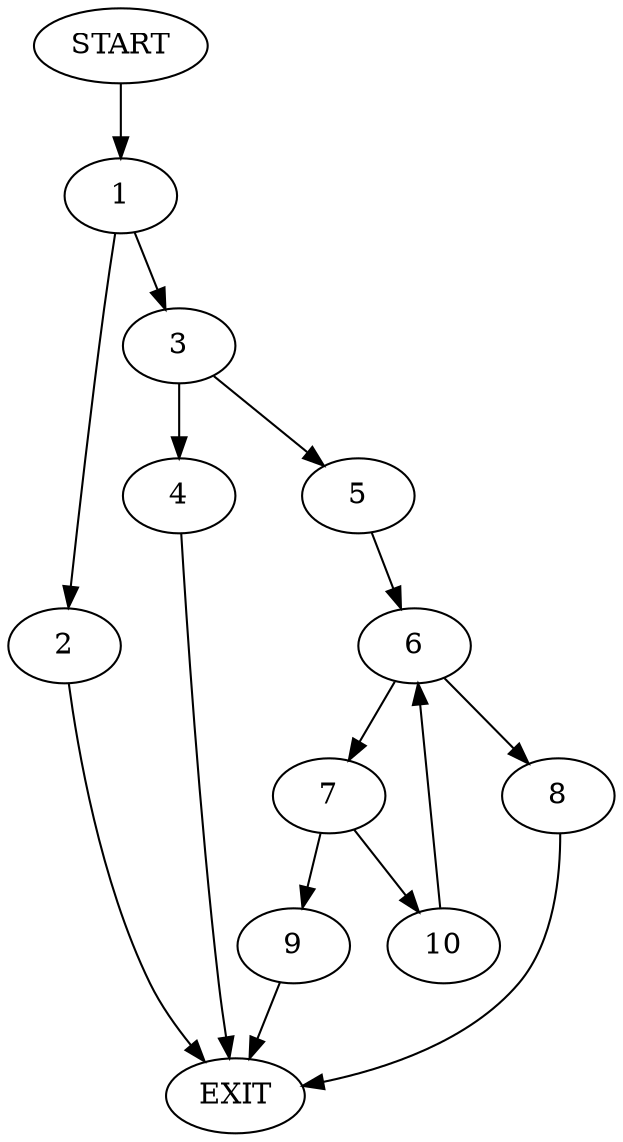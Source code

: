 digraph {
0 [label="START"]
11 [label="EXIT"]
0 -> 1
1 -> 2
1 -> 3
3 -> 4
3 -> 5
2 -> 11
4 -> 11
5 -> 6
6 -> 7
6 -> 8
7 -> 9
7 -> 10
8 -> 11
10 -> 6
9 -> 11
}
